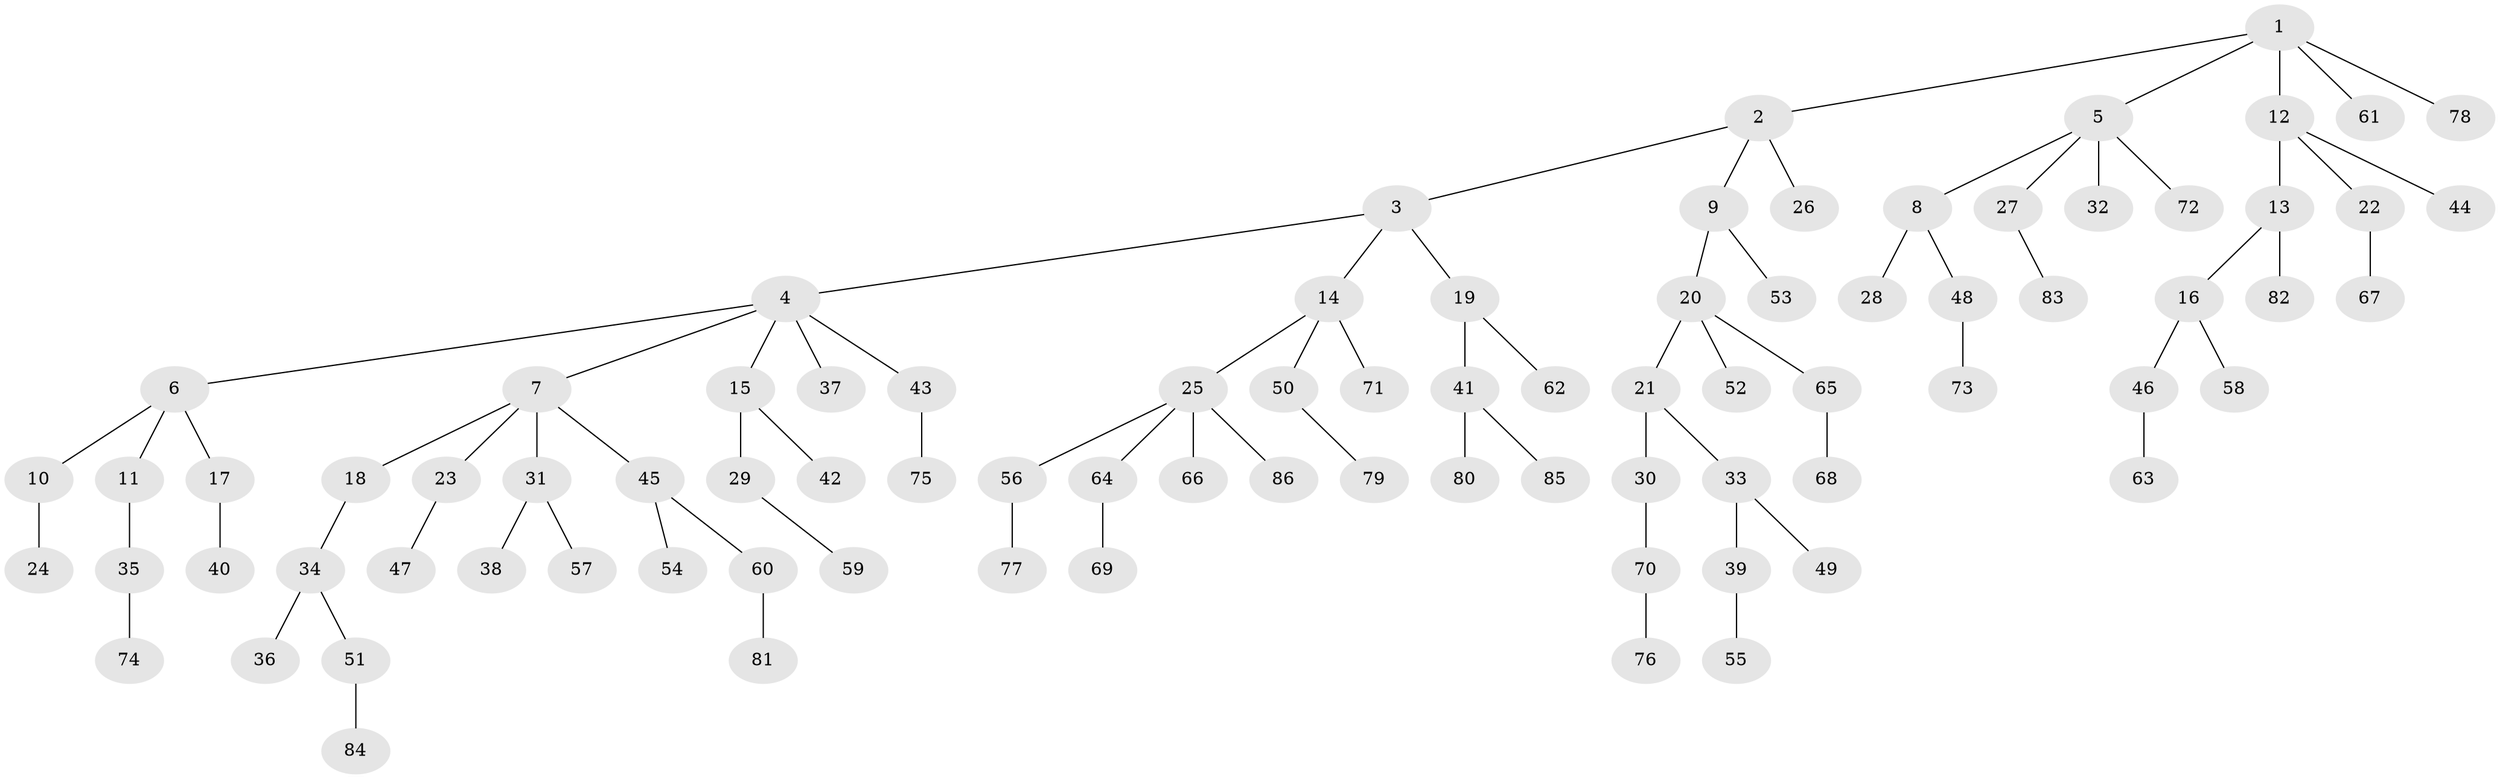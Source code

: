 // coarse degree distribution, {4: 0.09836065573770492, 2: 0.2459016393442623, 5: 0.03278688524590164, 3: 0.14754098360655737, 1: 0.47540983606557374}
// Generated by graph-tools (version 1.1) at 2025/37/03/04/25 23:37:19]
// undirected, 86 vertices, 85 edges
graph export_dot {
  node [color=gray90,style=filled];
  1;
  2;
  3;
  4;
  5;
  6;
  7;
  8;
  9;
  10;
  11;
  12;
  13;
  14;
  15;
  16;
  17;
  18;
  19;
  20;
  21;
  22;
  23;
  24;
  25;
  26;
  27;
  28;
  29;
  30;
  31;
  32;
  33;
  34;
  35;
  36;
  37;
  38;
  39;
  40;
  41;
  42;
  43;
  44;
  45;
  46;
  47;
  48;
  49;
  50;
  51;
  52;
  53;
  54;
  55;
  56;
  57;
  58;
  59;
  60;
  61;
  62;
  63;
  64;
  65;
  66;
  67;
  68;
  69;
  70;
  71;
  72;
  73;
  74;
  75;
  76;
  77;
  78;
  79;
  80;
  81;
  82;
  83;
  84;
  85;
  86;
  1 -- 2;
  1 -- 5;
  1 -- 12;
  1 -- 61;
  1 -- 78;
  2 -- 3;
  2 -- 9;
  2 -- 26;
  3 -- 4;
  3 -- 14;
  3 -- 19;
  4 -- 6;
  4 -- 7;
  4 -- 15;
  4 -- 37;
  4 -- 43;
  5 -- 8;
  5 -- 27;
  5 -- 32;
  5 -- 72;
  6 -- 10;
  6 -- 11;
  6 -- 17;
  7 -- 18;
  7 -- 23;
  7 -- 31;
  7 -- 45;
  8 -- 28;
  8 -- 48;
  9 -- 20;
  9 -- 53;
  10 -- 24;
  11 -- 35;
  12 -- 13;
  12 -- 22;
  12 -- 44;
  13 -- 16;
  13 -- 82;
  14 -- 25;
  14 -- 50;
  14 -- 71;
  15 -- 29;
  15 -- 42;
  16 -- 46;
  16 -- 58;
  17 -- 40;
  18 -- 34;
  19 -- 41;
  19 -- 62;
  20 -- 21;
  20 -- 52;
  20 -- 65;
  21 -- 30;
  21 -- 33;
  22 -- 67;
  23 -- 47;
  25 -- 56;
  25 -- 64;
  25 -- 66;
  25 -- 86;
  27 -- 83;
  29 -- 59;
  30 -- 70;
  31 -- 38;
  31 -- 57;
  33 -- 39;
  33 -- 49;
  34 -- 36;
  34 -- 51;
  35 -- 74;
  39 -- 55;
  41 -- 80;
  41 -- 85;
  43 -- 75;
  45 -- 54;
  45 -- 60;
  46 -- 63;
  48 -- 73;
  50 -- 79;
  51 -- 84;
  56 -- 77;
  60 -- 81;
  64 -- 69;
  65 -- 68;
  70 -- 76;
}
